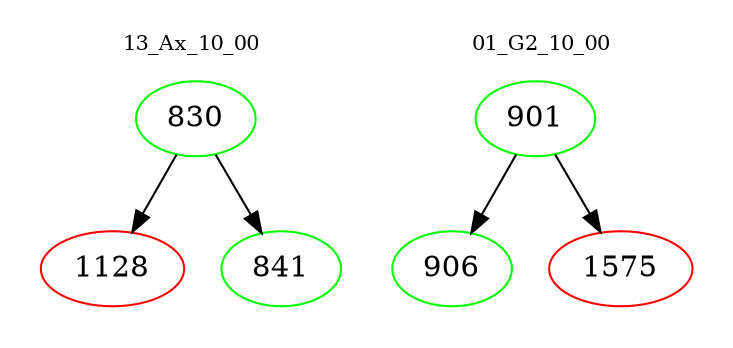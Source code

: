 digraph{
subgraph cluster_0 {
color = white
label = "13_Ax_10_00";
fontsize=10;
T0_830 [label="830", color="green"]
T0_830 -> T0_1128 [color="black"]
T0_1128 [label="1128", color="red"]
T0_830 -> T0_841 [color="black"]
T0_841 [label="841", color="green"]
}
subgraph cluster_1 {
color = white
label = "01_G2_10_00";
fontsize=10;
T1_901 [label="901", color="green"]
T1_901 -> T1_906 [color="black"]
T1_906 [label="906", color="green"]
T1_901 -> T1_1575 [color="black"]
T1_1575 [label="1575", color="red"]
}
}
